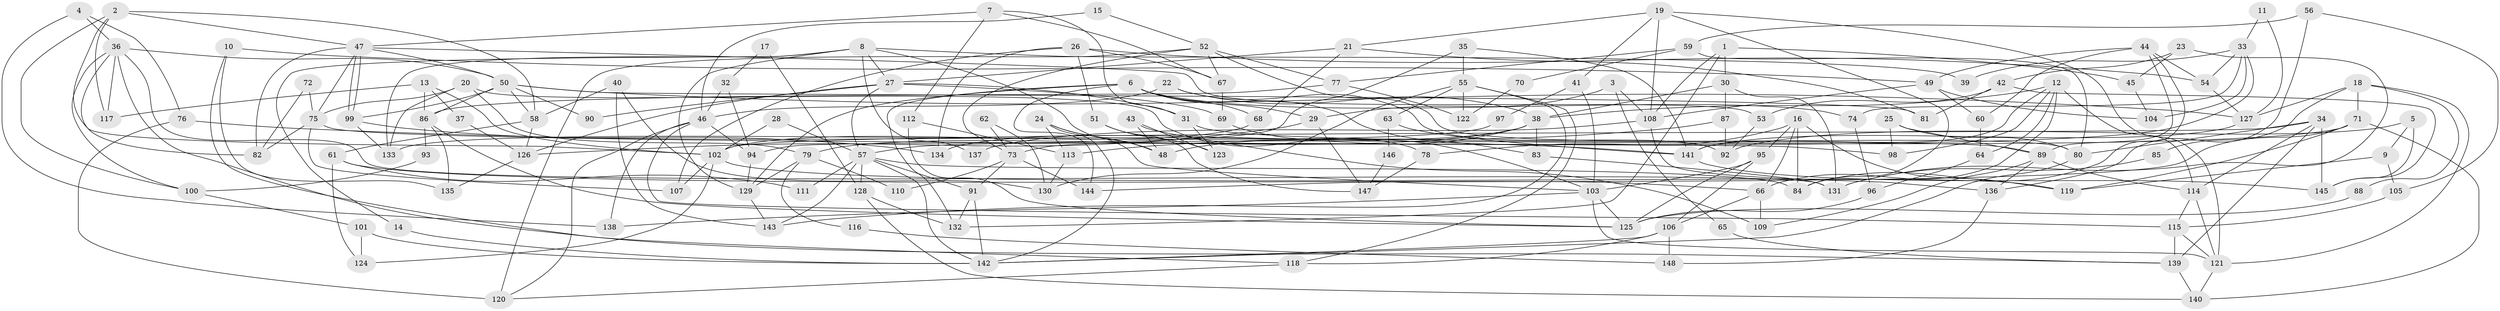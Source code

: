 // Generated by graph-tools (version 1.1) at 2025/35/03/09/25 02:35:56]
// undirected, 148 vertices, 296 edges
graph export_dot {
graph [start="1"]
  node [color=gray90,style=filled];
  1;
  2;
  3;
  4;
  5;
  6;
  7;
  8;
  9;
  10;
  11;
  12;
  13;
  14;
  15;
  16;
  17;
  18;
  19;
  20;
  21;
  22;
  23;
  24;
  25;
  26;
  27;
  28;
  29;
  30;
  31;
  32;
  33;
  34;
  35;
  36;
  37;
  38;
  39;
  40;
  41;
  42;
  43;
  44;
  45;
  46;
  47;
  48;
  49;
  50;
  51;
  52;
  53;
  54;
  55;
  56;
  57;
  58;
  59;
  60;
  61;
  62;
  63;
  64;
  65;
  66;
  67;
  68;
  69;
  70;
  71;
  72;
  73;
  74;
  75;
  76;
  77;
  78;
  79;
  80;
  81;
  82;
  83;
  84;
  85;
  86;
  87;
  88;
  89;
  90;
  91;
  92;
  93;
  94;
  95;
  96;
  97;
  98;
  99;
  100;
  101;
  102;
  103;
  104;
  105;
  106;
  107;
  108;
  109;
  110;
  111;
  112;
  113;
  114;
  115;
  116;
  117;
  118;
  119;
  120;
  121;
  122;
  123;
  124;
  125;
  126;
  127;
  128;
  129;
  130;
  131;
  132;
  133;
  134;
  135;
  136;
  137;
  138;
  139;
  140;
  141;
  142;
  143;
  144;
  145;
  146;
  147;
  148;
  1 -- 132;
  1 -- 108;
  1 -- 30;
  1 -- 45;
  2 -- 47;
  2 -- 102;
  2 -- 58;
  2 -- 100;
  2 -- 117;
  3 -- 108;
  3 -- 29;
  3 -- 65;
  4 -- 36;
  4 -- 76;
  4 -- 138;
  5 -- 145;
  5 -- 92;
  5 -- 9;
  6 -- 129;
  6 -- 68;
  6 -- 29;
  6 -- 74;
  6 -- 83;
  6 -- 132;
  6 -- 144;
  7 -- 67;
  7 -- 47;
  7 -- 31;
  7 -- 112;
  8 -- 27;
  8 -- 48;
  8 -- 14;
  8 -- 39;
  8 -- 129;
  8 -- 133;
  8 -- 137;
  9 -- 119;
  9 -- 105;
  10 -- 49;
  10 -- 118;
  10 -- 135;
  11 -- 33;
  11 -- 127;
  12 -- 114;
  12 -- 38;
  12 -- 64;
  12 -- 66;
  12 -- 98;
  12 -- 141;
  13 -- 117;
  13 -- 86;
  13 -- 37;
  13 -- 102;
  14 -- 142;
  15 -- 46;
  15 -- 52;
  16 -- 84;
  16 -- 66;
  16 -- 78;
  16 -- 95;
  16 -- 119;
  17 -- 32;
  17 -- 128;
  18 -- 127;
  18 -- 71;
  18 -- 85;
  18 -- 88;
  18 -- 121;
  19 -- 84;
  19 -- 121;
  19 -- 21;
  19 -- 41;
  19 -- 108;
  20 -- 79;
  20 -- 75;
  20 -- 78;
  20 -- 133;
  21 -- 27;
  21 -- 68;
  21 -- 81;
  22 -- 92;
  22 -- 46;
  22 -- 38;
  23 -- 45;
  23 -- 131;
  23 -- 42;
  24 -- 142;
  24 -- 103;
  24 -- 48;
  24 -- 113;
  25 -- 98;
  25 -- 89;
  25 -- 80;
  26 -- 67;
  26 -- 107;
  26 -- 51;
  26 -- 54;
  26 -- 134;
  27 -- 31;
  27 -- 57;
  27 -- 69;
  27 -- 90;
  27 -- 126;
  28 -- 57;
  28 -- 102;
  29 -- 126;
  29 -- 147;
  30 -- 38;
  30 -- 87;
  30 -- 131;
  31 -- 89;
  31 -- 123;
  32 -- 46;
  32 -- 94;
  33 -- 57;
  33 -- 54;
  33 -- 39;
  33 -- 74;
  33 -- 104;
  34 -- 102;
  34 -- 80;
  34 -- 114;
  34 -- 139;
  34 -- 145;
  35 -- 55;
  35 -- 141;
  35 -- 94;
  36 -- 139;
  36 -- 131;
  36 -- 50;
  36 -- 82;
  36 -- 100;
  36 -- 117;
  37 -- 126;
  38 -- 134;
  38 -- 48;
  38 -- 79;
  38 -- 83;
  40 -- 143;
  40 -- 58;
  40 -- 130;
  41 -- 103;
  41 -- 97;
  42 -- 81;
  42 -- 53;
  42 -- 145;
  43 -- 123;
  43 -- 48;
  43 -- 109;
  44 -- 54;
  44 -- 49;
  44 -- 60;
  44 -- 84;
  44 -- 89;
  45 -- 104;
  46 -- 138;
  46 -- 115;
  46 -- 94;
  46 -- 120;
  47 -- 99;
  47 -- 99;
  47 -- 50;
  47 -- 53;
  47 -- 75;
  47 -- 82;
  49 -- 108;
  49 -- 60;
  49 -- 104;
  50 -- 99;
  50 -- 58;
  50 -- 81;
  50 -- 86;
  50 -- 90;
  50 -- 127;
  51 -- 147;
  51 -- 123;
  52 -- 120;
  52 -- 73;
  52 -- 67;
  52 -- 77;
  52 -- 80;
  53 -- 92;
  54 -- 127;
  55 -- 130;
  55 -- 143;
  55 -- 63;
  55 -- 118;
  55 -- 122;
  56 -- 59;
  56 -- 105;
  56 -- 136;
  57 -- 142;
  57 -- 91;
  57 -- 84;
  57 -- 111;
  57 -- 128;
  57 -- 143;
  58 -- 61;
  58 -- 126;
  59 -- 80;
  59 -- 77;
  59 -- 70;
  60 -- 64;
  61 -- 66;
  61 -- 111;
  61 -- 124;
  62 -- 73;
  62 -- 130;
  63 -- 141;
  63 -- 146;
  64 -- 96;
  65 -- 139;
  66 -- 109;
  66 -- 106;
  67 -- 69;
  68 -- 102;
  69 -- 103;
  70 -- 122;
  71 -- 119;
  71 -- 140;
  71 -- 73;
  71 -- 144;
  72 -- 82;
  72 -- 75;
  73 -- 144;
  73 -- 91;
  73 -- 110;
  74 -- 96;
  75 -- 82;
  75 -- 98;
  75 -- 107;
  76 -- 141;
  76 -- 120;
  77 -- 86;
  77 -- 122;
  78 -- 147;
  79 -- 129;
  79 -- 110;
  79 -- 116;
  80 -- 142;
  83 -- 131;
  85 -- 131;
  86 -- 135;
  86 -- 93;
  86 -- 125;
  87 -- 113;
  87 -- 92;
  88 -- 125;
  89 -- 114;
  89 -- 109;
  89 -- 136;
  91 -- 142;
  91 -- 132;
  93 -- 100;
  94 -- 129;
  95 -- 125;
  95 -- 103;
  95 -- 106;
  96 -- 125;
  97 -- 133;
  99 -- 133;
  99 -- 134;
  100 -- 101;
  101 -- 142;
  101 -- 124;
  102 -- 124;
  102 -- 107;
  102 -- 119;
  103 -- 121;
  103 -- 125;
  103 -- 138;
  105 -- 115;
  106 -- 118;
  106 -- 142;
  106 -- 148;
  108 -- 136;
  108 -- 137;
  112 -- 125;
  112 -- 113;
  113 -- 130;
  114 -- 115;
  114 -- 121;
  115 -- 139;
  115 -- 121;
  116 -- 148;
  118 -- 120;
  121 -- 140;
  126 -- 135;
  127 -- 141;
  128 -- 132;
  128 -- 140;
  129 -- 143;
  136 -- 148;
  139 -- 140;
  141 -- 145;
  146 -- 147;
}
